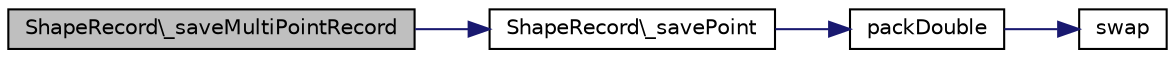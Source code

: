 digraph G
{
  edge [fontname="Helvetica",fontsize="10",labelfontname="Helvetica",labelfontsize="10"];
  node [fontname="Helvetica",fontsize="10",shape=record];
  rankdir="LR";
  Node1 [label="ShapeRecord\\_saveMultiPointRecord",height=0.2,width=0.4,color="black", fillcolor="grey75", style="filled" fontcolor="black"];
  Node1 -> Node2 [color="midnightblue",fontsize="10",style="solid",fontname="Helvetica"];
  Node2 [label="ShapeRecord\\_savePoint",height=0.2,width=0.4,color="black", fillcolor="white", style="filled",URL="$classShapeRecord.html#a356811f01ba5b7c2fa7777248b63303e"];
  Node2 -> Node3 [color="midnightblue",fontsize="10",style="solid",fontname="Helvetica"];
  Node3 [label="packDouble",height=0.2,width=0.4,color="black", fillcolor="white", style="filled",URL="$ShapeFile_8lib_8php.html#a831639e46601808c6b4fa74067668691"];
  Node3 -> Node4 [color="midnightblue",fontsize="10",style="solid",fontname="Helvetica"];
  Node4 [label="swap",height=0.2,width=0.4,color="black", fillcolor="white", style="filled",URL="$ShapeFile_8lib_8php.html#a01f53812967968dc474e8cf9ede4a47f"];
}
